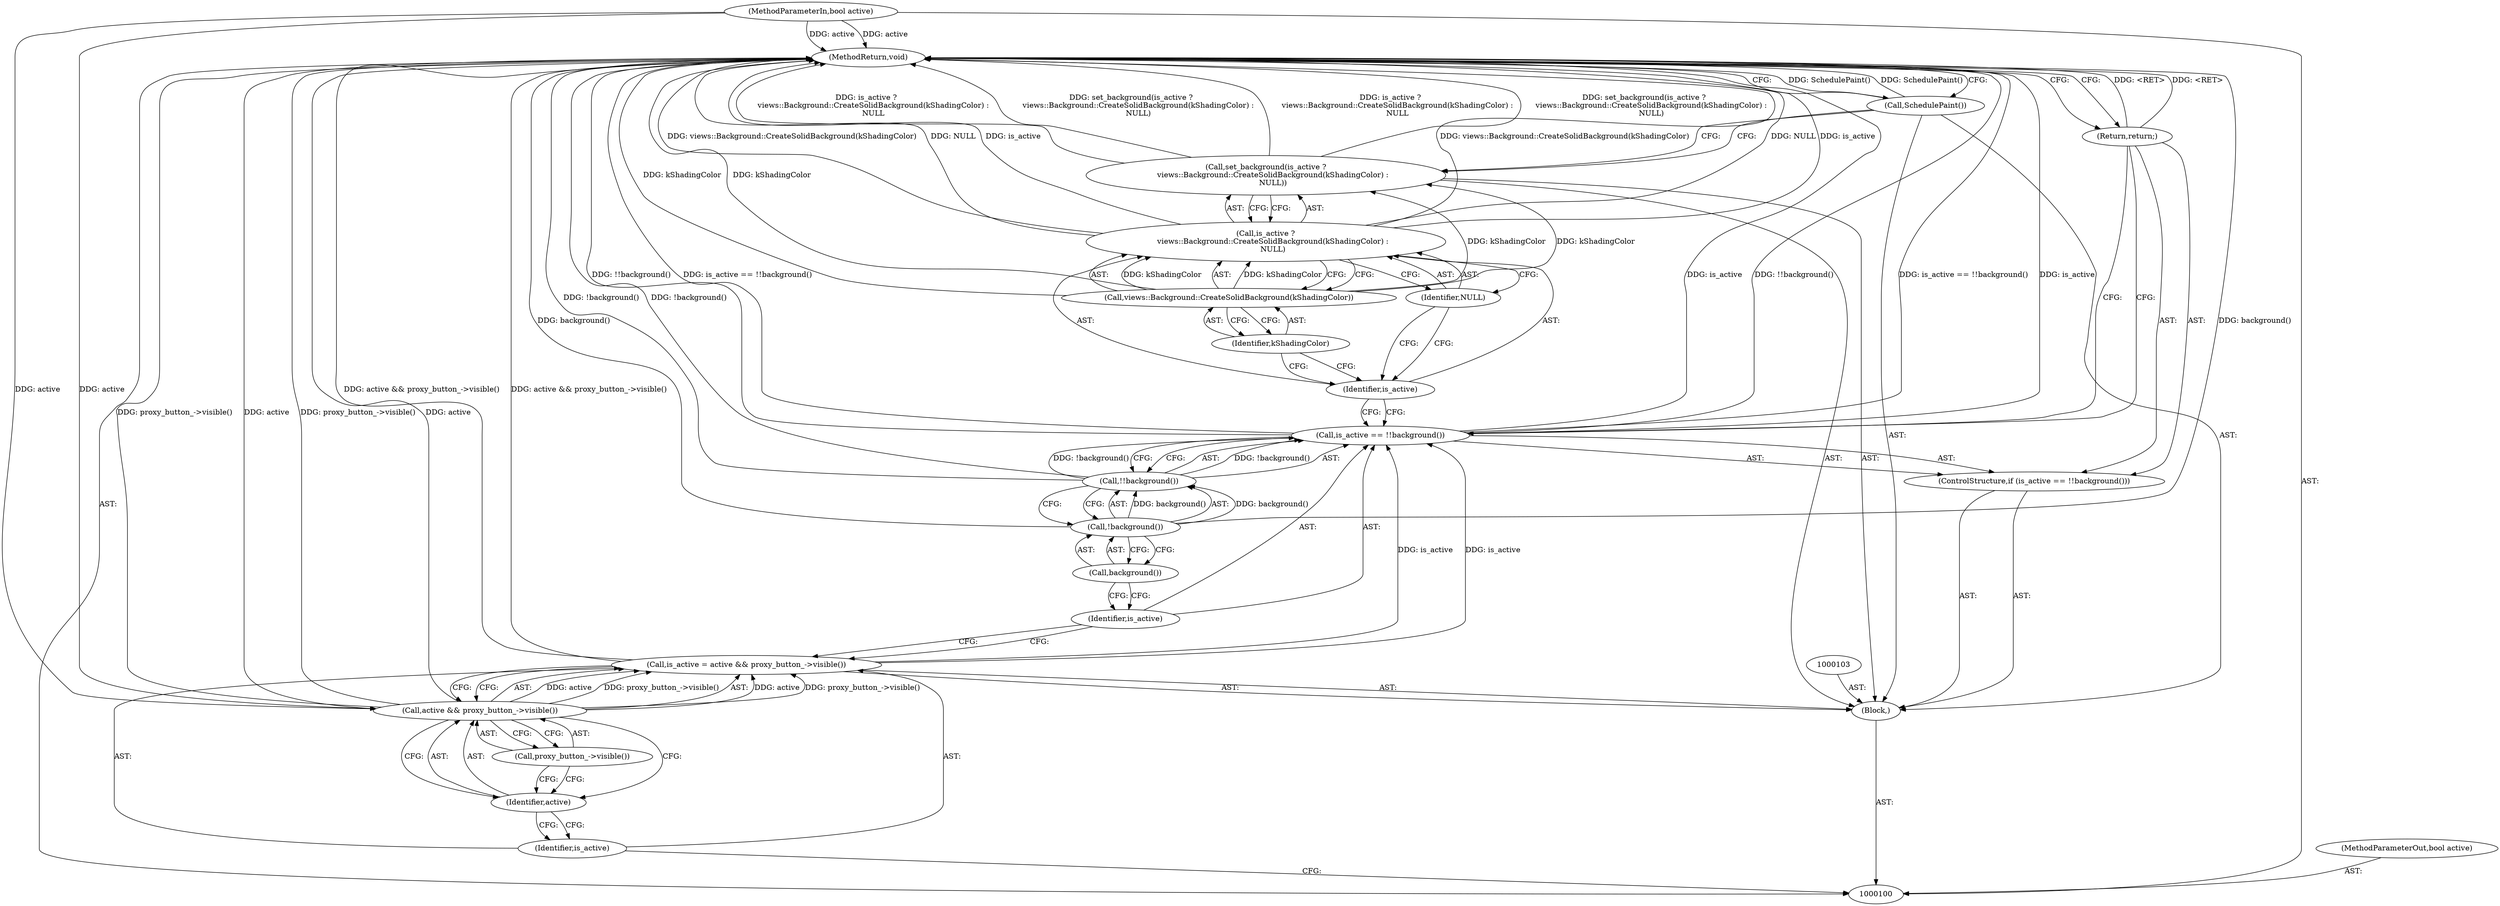 digraph "1_Chrome_5cfe3023574666663d970ce48cdbc8ed15ce61d9_0" {
"1000123" [label="(MethodReturn,void)"];
"1000101" [label="(MethodParameterIn,bool active)"];
"1000170" [label="(MethodParameterOut,bool active)"];
"1000102" [label="(Block,)"];
"1000106" [label="(Call,active && proxy_button_->visible())"];
"1000107" [label="(Identifier,active)"];
"1000108" [label="(Call,proxy_button_->visible())"];
"1000104" [label="(Call,is_active = active && proxy_button_->visible())"];
"1000105" [label="(Identifier,is_active)"];
"1000112" [label="(Call,!!background())"];
"1000113" [label="(Call,!background())"];
"1000114" [label="(Call,background())"];
"1000109" [label="(ControlStructure,if (is_active == !!background()))"];
"1000110" [label="(Call,is_active == !!background())"];
"1000111" [label="(Identifier,is_active)"];
"1000115" [label="(Return,return;)"];
"1000117" [label="(Call,is_active ?\n      views::Background::CreateSolidBackground(kShadingColor) :\n      NULL)"];
"1000118" [label="(Identifier,is_active)"];
"1000116" [label="(Call,set_background(is_active ?\n      views::Background::CreateSolidBackground(kShadingColor) :\n      NULL))"];
"1000120" [label="(Identifier,kShadingColor)"];
"1000119" [label="(Call,views::Background::CreateSolidBackground(kShadingColor))"];
"1000121" [label="(Identifier,NULL)"];
"1000122" [label="(Call,SchedulePaint())"];
"1000123" -> "1000100"  [label="AST: "];
"1000123" -> "1000115"  [label="CFG: "];
"1000123" -> "1000122"  [label="CFG: "];
"1000115" -> "1000123"  [label="DDG: <RET>"];
"1000116" -> "1000123"  [label="DDG: is_active ?\n      views::Background::CreateSolidBackground(kShadingColor) :\n      NULL"];
"1000116" -> "1000123"  [label="DDG: set_background(is_active ?\n      views::Background::CreateSolidBackground(kShadingColor) :\n      NULL)"];
"1000106" -> "1000123"  [label="DDG: proxy_button_->visible()"];
"1000106" -> "1000123"  [label="DDG: active"];
"1000113" -> "1000123"  [label="DDG: background()"];
"1000117" -> "1000123"  [label="DDG: NULL"];
"1000117" -> "1000123"  [label="DDG: is_active"];
"1000117" -> "1000123"  [label="DDG: views::Background::CreateSolidBackground(kShadingColor)"];
"1000110" -> "1000123"  [label="DDG: !!background()"];
"1000110" -> "1000123"  [label="DDG: is_active == !!background()"];
"1000110" -> "1000123"  [label="DDG: is_active"];
"1000122" -> "1000123"  [label="DDG: SchedulePaint()"];
"1000104" -> "1000123"  [label="DDG: active && proxy_button_->visible()"];
"1000112" -> "1000123"  [label="DDG: !background()"];
"1000101" -> "1000123"  [label="DDG: active"];
"1000119" -> "1000123"  [label="DDG: kShadingColor"];
"1000101" -> "1000100"  [label="AST: "];
"1000101" -> "1000123"  [label="DDG: active"];
"1000101" -> "1000106"  [label="DDG: active"];
"1000170" -> "1000100"  [label="AST: "];
"1000102" -> "1000100"  [label="AST: "];
"1000103" -> "1000102"  [label="AST: "];
"1000104" -> "1000102"  [label="AST: "];
"1000109" -> "1000102"  [label="AST: "];
"1000116" -> "1000102"  [label="AST: "];
"1000122" -> "1000102"  [label="AST: "];
"1000106" -> "1000104"  [label="AST: "];
"1000106" -> "1000107"  [label="CFG: "];
"1000106" -> "1000108"  [label="CFG: "];
"1000107" -> "1000106"  [label="AST: "];
"1000108" -> "1000106"  [label="AST: "];
"1000104" -> "1000106"  [label="CFG: "];
"1000106" -> "1000123"  [label="DDG: proxy_button_->visible()"];
"1000106" -> "1000123"  [label="DDG: active"];
"1000106" -> "1000104"  [label="DDG: active"];
"1000106" -> "1000104"  [label="DDG: proxy_button_->visible()"];
"1000101" -> "1000106"  [label="DDG: active"];
"1000107" -> "1000106"  [label="AST: "];
"1000107" -> "1000105"  [label="CFG: "];
"1000108" -> "1000107"  [label="CFG: "];
"1000106" -> "1000107"  [label="CFG: "];
"1000108" -> "1000106"  [label="AST: "];
"1000108" -> "1000107"  [label="CFG: "];
"1000106" -> "1000108"  [label="CFG: "];
"1000104" -> "1000102"  [label="AST: "];
"1000104" -> "1000106"  [label="CFG: "];
"1000105" -> "1000104"  [label="AST: "];
"1000106" -> "1000104"  [label="AST: "];
"1000111" -> "1000104"  [label="CFG: "];
"1000104" -> "1000123"  [label="DDG: active && proxy_button_->visible()"];
"1000106" -> "1000104"  [label="DDG: active"];
"1000106" -> "1000104"  [label="DDG: proxy_button_->visible()"];
"1000104" -> "1000110"  [label="DDG: is_active"];
"1000105" -> "1000104"  [label="AST: "];
"1000105" -> "1000100"  [label="CFG: "];
"1000107" -> "1000105"  [label="CFG: "];
"1000112" -> "1000110"  [label="AST: "];
"1000112" -> "1000113"  [label="CFG: "];
"1000113" -> "1000112"  [label="AST: "];
"1000110" -> "1000112"  [label="CFG: "];
"1000112" -> "1000123"  [label="DDG: !background()"];
"1000112" -> "1000110"  [label="DDG: !background()"];
"1000113" -> "1000112"  [label="DDG: background()"];
"1000113" -> "1000112"  [label="AST: "];
"1000113" -> "1000114"  [label="CFG: "];
"1000114" -> "1000113"  [label="AST: "];
"1000112" -> "1000113"  [label="CFG: "];
"1000113" -> "1000123"  [label="DDG: background()"];
"1000113" -> "1000112"  [label="DDG: background()"];
"1000114" -> "1000113"  [label="AST: "];
"1000114" -> "1000111"  [label="CFG: "];
"1000113" -> "1000114"  [label="CFG: "];
"1000109" -> "1000102"  [label="AST: "];
"1000110" -> "1000109"  [label="AST: "];
"1000115" -> "1000109"  [label="AST: "];
"1000110" -> "1000109"  [label="AST: "];
"1000110" -> "1000112"  [label="CFG: "];
"1000111" -> "1000110"  [label="AST: "];
"1000112" -> "1000110"  [label="AST: "];
"1000115" -> "1000110"  [label="CFG: "];
"1000118" -> "1000110"  [label="CFG: "];
"1000110" -> "1000123"  [label="DDG: !!background()"];
"1000110" -> "1000123"  [label="DDG: is_active == !!background()"];
"1000110" -> "1000123"  [label="DDG: is_active"];
"1000104" -> "1000110"  [label="DDG: is_active"];
"1000112" -> "1000110"  [label="DDG: !background()"];
"1000111" -> "1000110"  [label="AST: "];
"1000111" -> "1000104"  [label="CFG: "];
"1000114" -> "1000111"  [label="CFG: "];
"1000115" -> "1000109"  [label="AST: "];
"1000115" -> "1000110"  [label="CFG: "];
"1000123" -> "1000115"  [label="CFG: "];
"1000115" -> "1000123"  [label="DDG: <RET>"];
"1000117" -> "1000116"  [label="AST: "];
"1000117" -> "1000119"  [label="CFG: "];
"1000117" -> "1000121"  [label="CFG: "];
"1000118" -> "1000117"  [label="AST: "];
"1000119" -> "1000117"  [label="AST: "];
"1000121" -> "1000117"  [label="AST: "];
"1000116" -> "1000117"  [label="CFG: "];
"1000117" -> "1000123"  [label="DDG: NULL"];
"1000117" -> "1000123"  [label="DDG: is_active"];
"1000117" -> "1000123"  [label="DDG: views::Background::CreateSolidBackground(kShadingColor)"];
"1000119" -> "1000117"  [label="DDG: kShadingColor"];
"1000118" -> "1000117"  [label="AST: "];
"1000118" -> "1000110"  [label="CFG: "];
"1000120" -> "1000118"  [label="CFG: "];
"1000121" -> "1000118"  [label="CFG: "];
"1000116" -> "1000102"  [label="AST: "];
"1000116" -> "1000117"  [label="CFG: "];
"1000117" -> "1000116"  [label="AST: "];
"1000122" -> "1000116"  [label="CFG: "];
"1000116" -> "1000123"  [label="DDG: is_active ?\n      views::Background::CreateSolidBackground(kShadingColor) :\n      NULL"];
"1000116" -> "1000123"  [label="DDG: set_background(is_active ?\n      views::Background::CreateSolidBackground(kShadingColor) :\n      NULL)"];
"1000119" -> "1000116"  [label="DDG: kShadingColor"];
"1000120" -> "1000119"  [label="AST: "];
"1000120" -> "1000118"  [label="CFG: "];
"1000119" -> "1000120"  [label="CFG: "];
"1000119" -> "1000117"  [label="AST: "];
"1000119" -> "1000120"  [label="CFG: "];
"1000120" -> "1000119"  [label="AST: "];
"1000117" -> "1000119"  [label="CFG: "];
"1000119" -> "1000123"  [label="DDG: kShadingColor"];
"1000119" -> "1000116"  [label="DDG: kShadingColor"];
"1000119" -> "1000117"  [label="DDG: kShadingColor"];
"1000121" -> "1000117"  [label="AST: "];
"1000121" -> "1000118"  [label="CFG: "];
"1000117" -> "1000121"  [label="CFG: "];
"1000122" -> "1000102"  [label="AST: "];
"1000122" -> "1000116"  [label="CFG: "];
"1000123" -> "1000122"  [label="CFG: "];
"1000122" -> "1000123"  [label="DDG: SchedulePaint()"];
}
